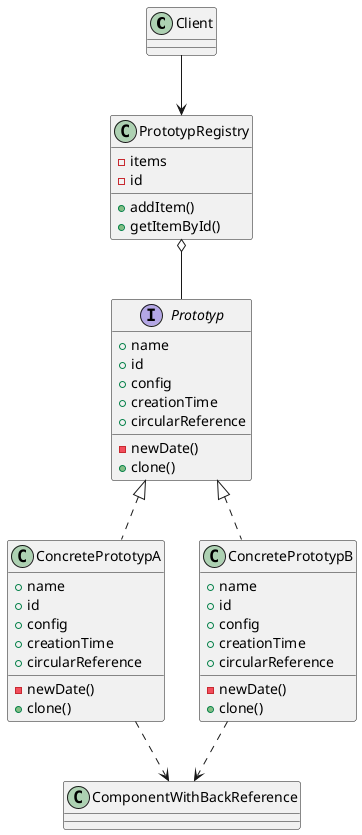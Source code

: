 @startuml Prototyp

class Client {

}

class PrototypRegistry {
    -items
    -id
    +addItem()
    +getItemById()
}

interface Prototyp {
    +name
    +id
    +config
    +creationTime
    +circularReference
    -newDate()
    +clone()
}

class ConcretePrototypA {
    +name
    +id
    +config
    +creationTime
    +circularReference
    -newDate()
    +clone()
}

class ConcretePrototypB {
    +name
    +id
    +config
    +creationTime
    +circularReference
    -newDate()
    +clone()
}

class ComponentWithBackReference {

}

Client --> PrototypRegistry
PrototypRegistry o-- Prototyp
Prototyp <|.. ConcretePrototypA
Prototyp <|.. ConcretePrototypB
ConcretePrototypA ..> ComponentWithBackReference
ConcretePrototypB ..> ComponentWithBackReference
@enduml